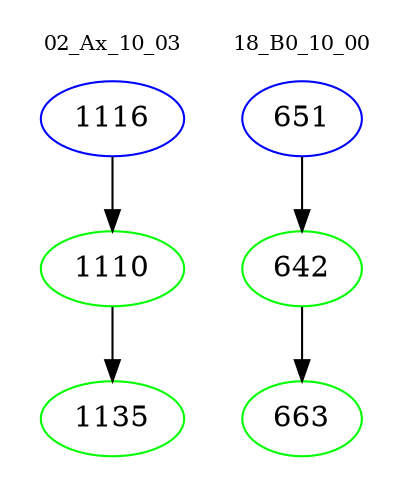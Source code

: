 digraph{
subgraph cluster_0 {
color = white
label = "02_Ax_10_03";
fontsize=10;
T0_1116 [label="1116", color="blue"]
T0_1116 -> T0_1110 [color="black"]
T0_1110 [label="1110", color="green"]
T0_1110 -> T0_1135 [color="black"]
T0_1135 [label="1135", color="green"]
}
subgraph cluster_1 {
color = white
label = "18_B0_10_00";
fontsize=10;
T1_651 [label="651", color="blue"]
T1_651 -> T1_642 [color="black"]
T1_642 [label="642", color="green"]
T1_642 -> T1_663 [color="black"]
T1_663 [label="663", color="green"]
}
}
